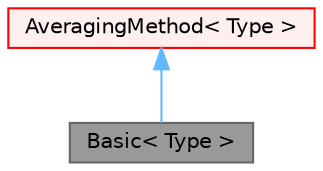 digraph "Basic&lt; Type &gt;"
{
 // LATEX_PDF_SIZE
  bgcolor="transparent";
  edge [fontname=Helvetica,fontsize=10,labelfontname=Helvetica,labelfontsize=10];
  node [fontname=Helvetica,fontsize=10,shape=box,height=0.2,width=0.4];
  Node1 [id="Node000001",label="Basic\< Type \>",height=0.2,width=0.4,color="gray40", fillcolor="grey60", style="filled", fontcolor="black",tooltip="Basic lagrangian averaging procedure."];
  Node2 -> Node1 [id="edge1_Node000001_Node000002",dir="back",color="steelblue1",style="solid",tooltip=" "];
  Node2 [id="Node000002",label="AveragingMethod\< Type \>",height=0.2,width=0.4,color="red", fillcolor="#FFF0F0", style="filled",URL="$classFoam_1_1AveragingMethod.html",tooltip="Base class for lagrangian averaging methods."];
}

